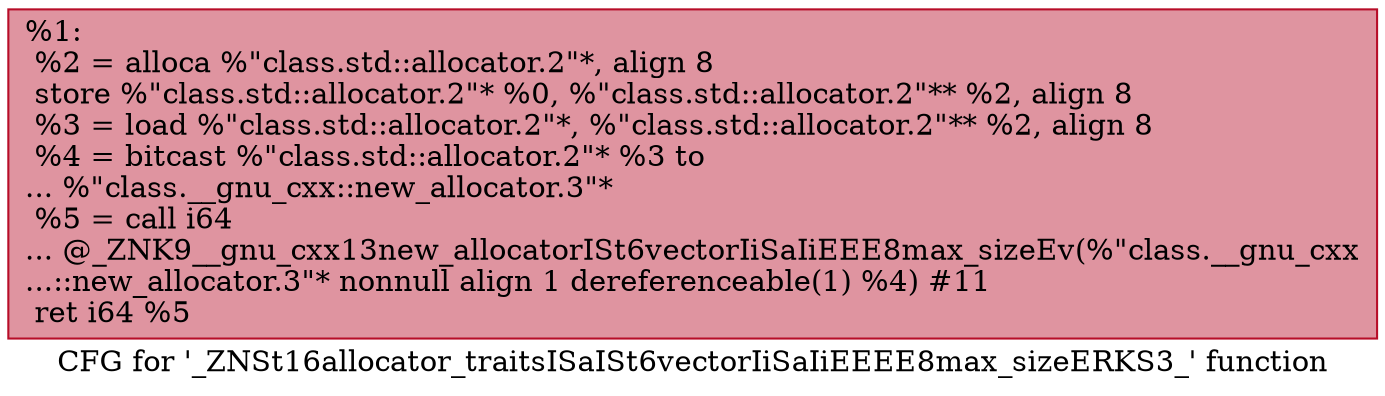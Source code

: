 digraph "CFG for '_ZNSt16allocator_traitsISaISt6vectorIiSaIiEEEE8max_sizeERKS3_' function" {
	label="CFG for '_ZNSt16allocator_traitsISaISt6vectorIiSaIiEEEE8max_sizeERKS3_' function";

	Node0x559aeaaefda0 [shape=record,color="#b70d28ff", style=filled, fillcolor="#b70d2870",label="{%1:\l  %2 = alloca %\"class.std::allocator.2\"*, align 8\l  store %\"class.std::allocator.2\"* %0, %\"class.std::allocator.2\"** %2, align 8\l  %3 = load %\"class.std::allocator.2\"*, %\"class.std::allocator.2\"** %2, align 8\l  %4 = bitcast %\"class.std::allocator.2\"* %3 to\l... %\"class.__gnu_cxx::new_allocator.3\"*\l  %5 = call i64\l... @_ZNK9__gnu_cxx13new_allocatorISt6vectorIiSaIiEEE8max_sizeEv(%\"class.__gnu_cxx\l...::new_allocator.3\"* nonnull align 1 dereferenceable(1) %4) #11\l  ret i64 %5\l}"];
}
